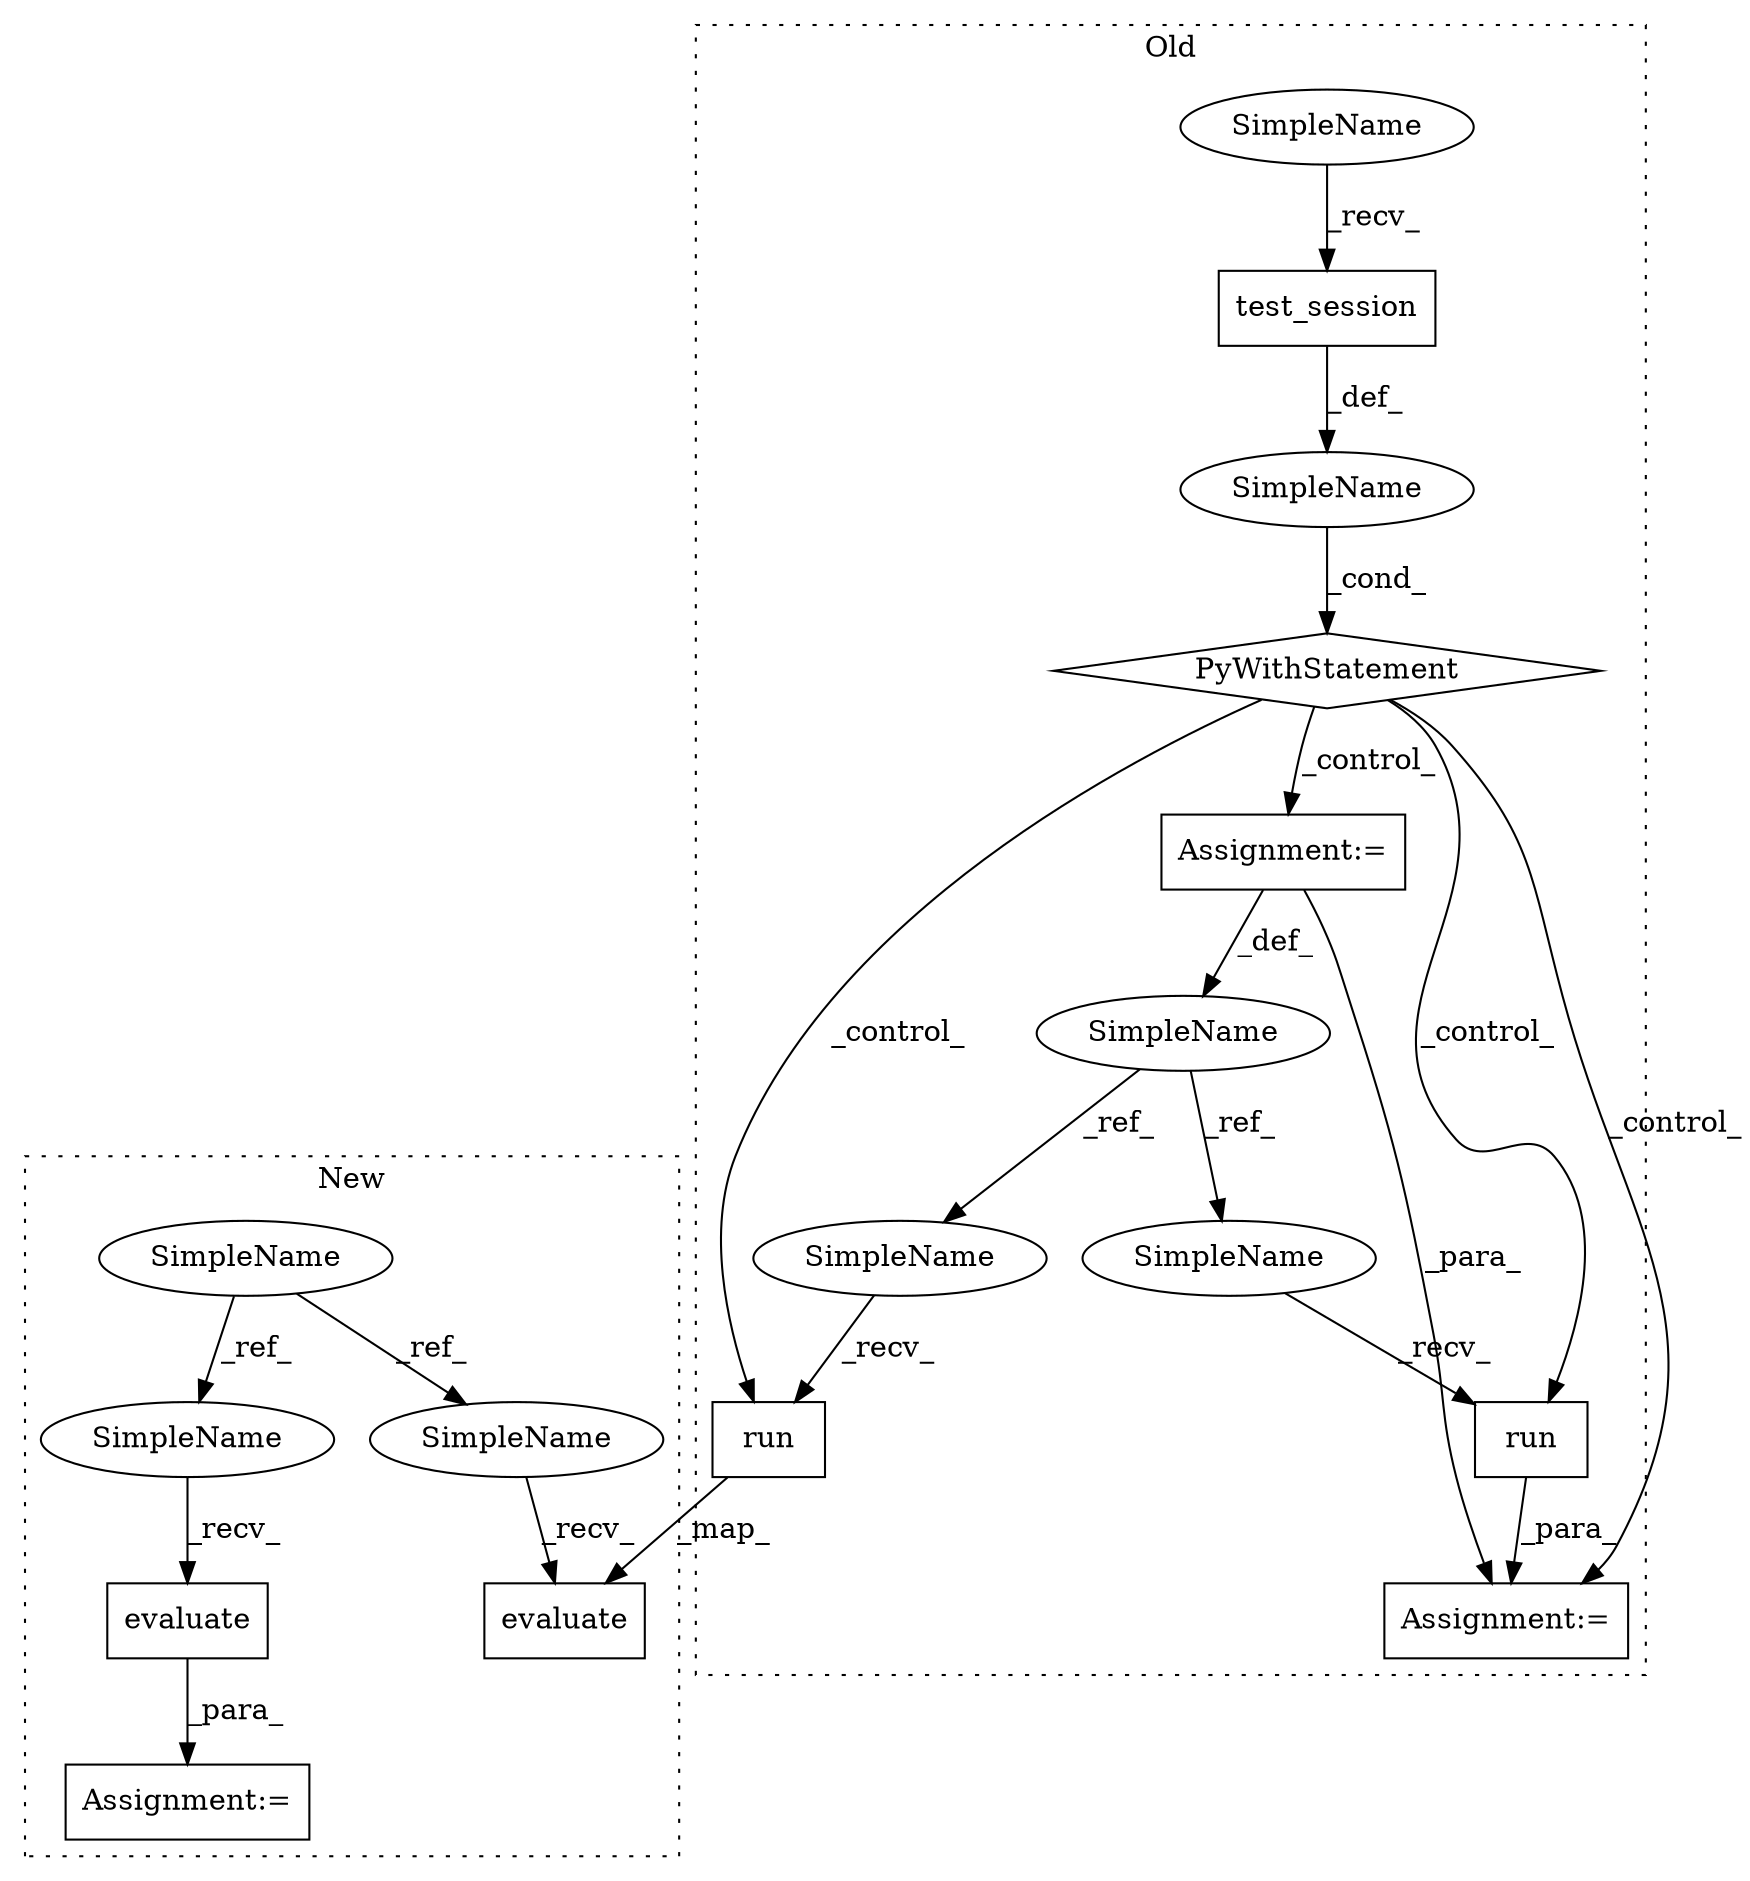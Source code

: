 digraph G {
subgraph cluster0 {
1 [label="test_session" a="32" s="22702" l="14" shape="box"];
3 [label="PyWithStatement" a="104" s="22687,22716" l="10,2" shape="diamond"];
4 [label="run" a="32" s="22826,22843" l="4,1" shape="box"];
5 [label="SimpleName" a="42" s="" l="" shape="ellipse"];
6 [label="Assignment:=" a="7" s="22730" l="4" shape="box"];
7 [label="Assignment:=" a="7" s="22820" l="1" shape="box"];
11 [label="run" a="32" s="22747,22792" l="4,1" shape="box"];
12 [label="SimpleName" a="42" s="22730" l="4" shape="ellipse"];
15 [label="SimpleName" a="42" s="22697" l="4" shape="ellipse"];
16 [label="SimpleName" a="42" s="22742" l="4" shape="ellipse"];
17 [label="SimpleName" a="42" s="22821" l="4" shape="ellipse"];
label = "Old";
style="dotted";
}
subgraph cluster1 {
2 [label="evaluate" a="32" s="22012,22043" l="9,1" shape="box"];
8 [label="Assignment:=" a="7" s="22006" l="1" shape="box"];
9 [label="SimpleName" a="42" s="20010" l="4" shape="ellipse"];
10 [label="evaluate" a="32" s="21867,21917" l="9,1" shape="box"];
13 [label="SimpleName" a="42" s="22007" l="4" shape="ellipse"];
14 [label="SimpleName" a="42" s="21862" l="4" shape="ellipse"];
label = "New";
style="dotted";
}
1 -> 5 [label="_def_"];
2 -> 8 [label="_para_"];
3 -> 6 [label="_control_"];
3 -> 11 [label="_control_"];
3 -> 4 [label="_control_"];
3 -> 7 [label="_control_"];
4 -> 7 [label="_para_"];
5 -> 3 [label="_cond_"];
6 -> 12 [label="_def_"];
6 -> 7 [label="_para_"];
9 -> 13 [label="_ref_"];
9 -> 14 [label="_ref_"];
11 -> 10 [label="_map_"];
12 -> 17 [label="_ref_"];
12 -> 16 [label="_ref_"];
13 -> 2 [label="_recv_"];
14 -> 10 [label="_recv_"];
15 -> 1 [label="_recv_"];
16 -> 11 [label="_recv_"];
17 -> 4 [label="_recv_"];
}